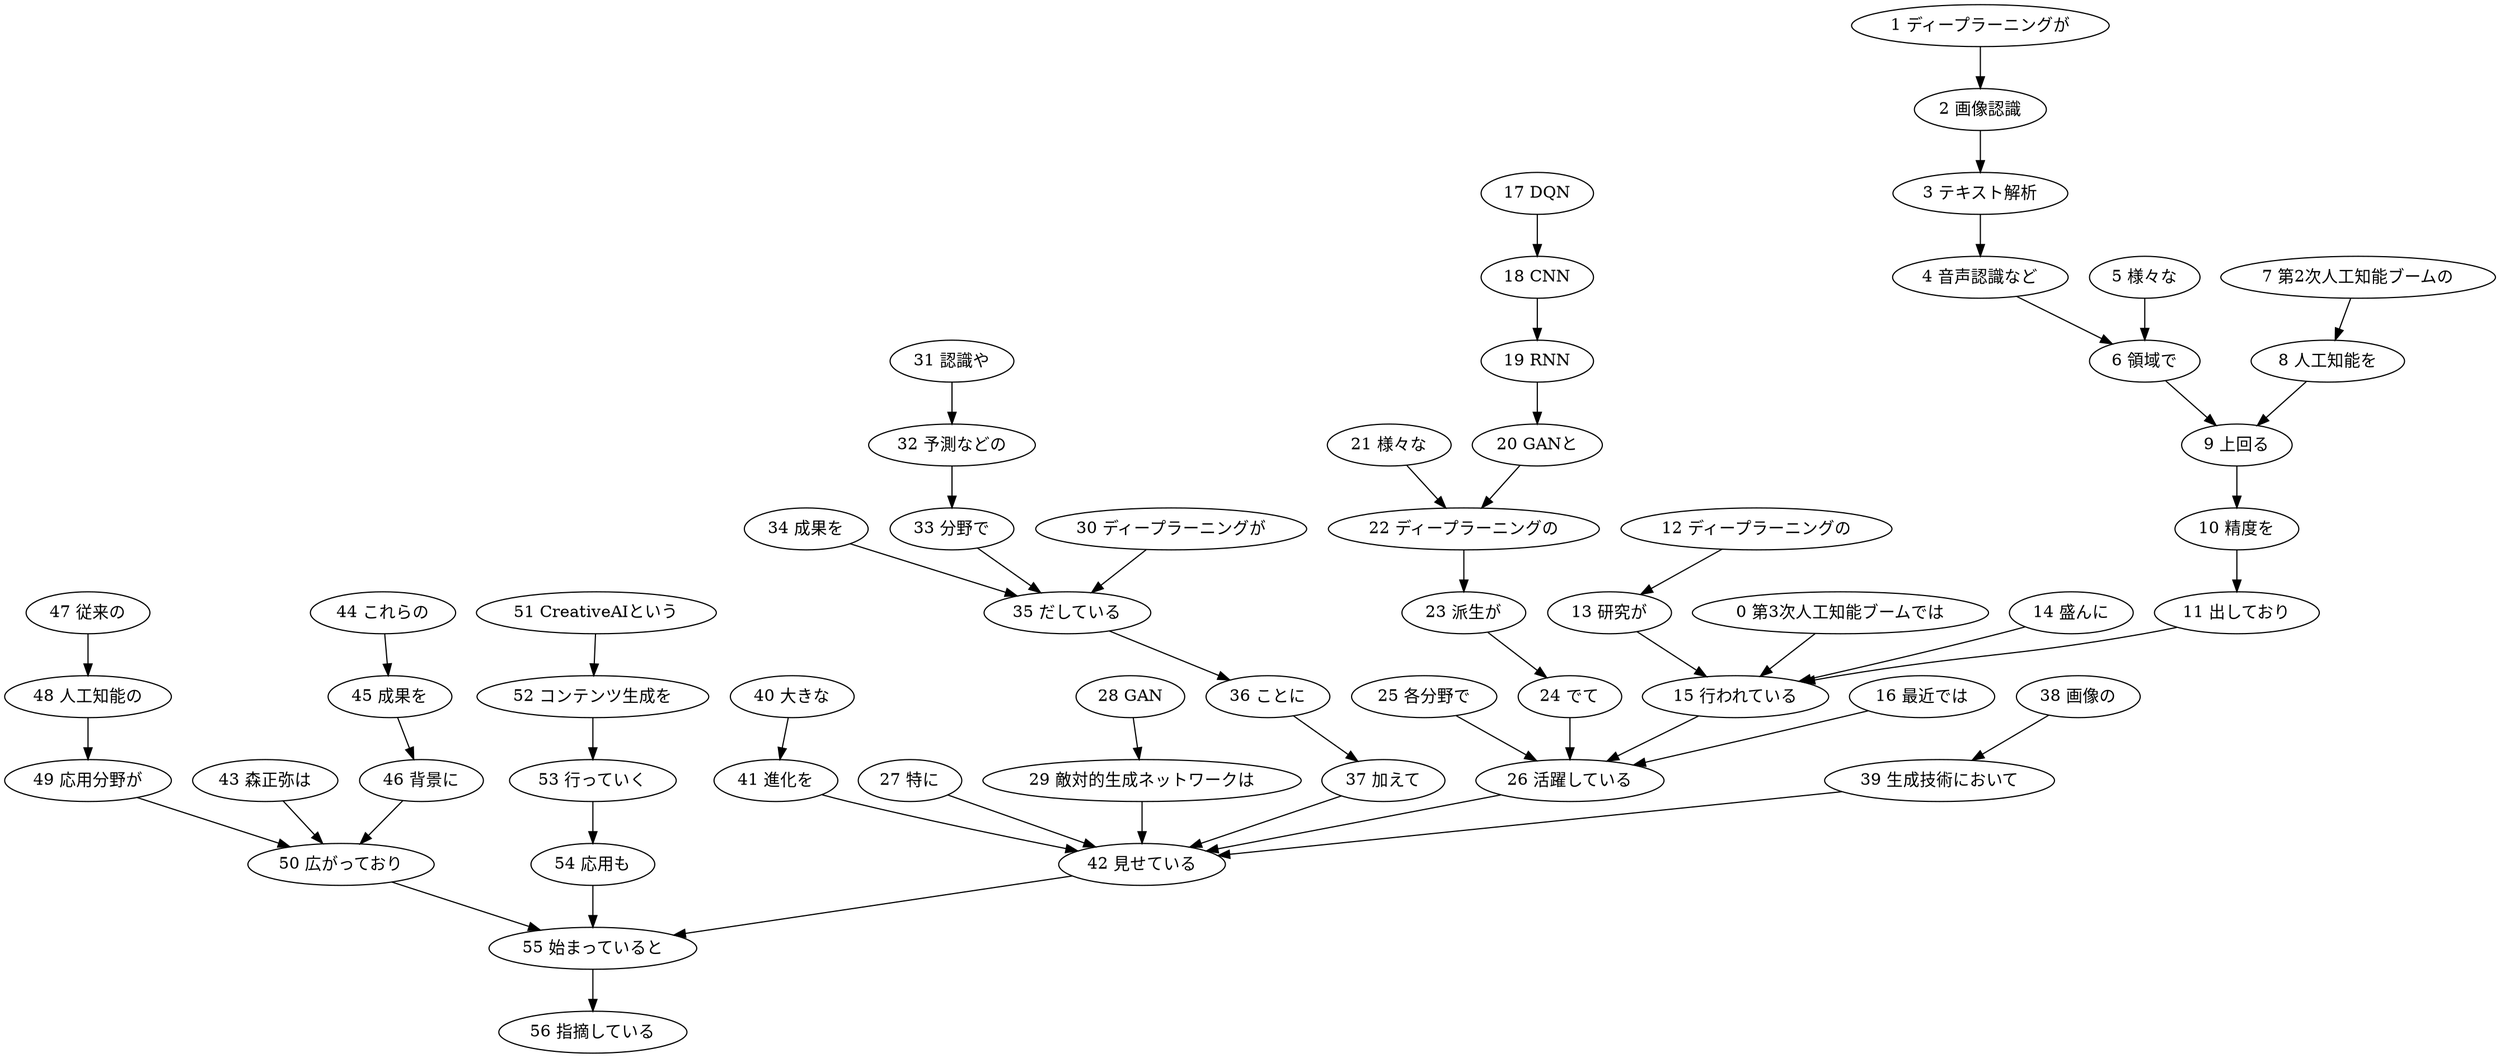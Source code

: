 digraph {
	"1 ディープラーニングが"
	"2 画像認識"
	"1 ディープラーニングが" -> "2 画像認識"
	"2 画像認識"
	"3 テキスト解析"
	"2 画像認識" -> "3 テキスト解析"
	"3 テキスト解析"
	"4 音声認識など"
	"3 テキスト解析" -> "4 音声認識など"
	"4 音声認識など"
	"6 領域で"
	"4 音声認識など" -> "6 領域で"
	"5 様々な"
	"6 領域で"
	"5 様々な" -> "6 領域で"
	"7 第2次人工知能ブームの"
	"8 人工知能を"
	"7 第2次人工知能ブームの" -> "8 人工知能を"
	"6 領域で"
	"9 上回る"
	"6 領域で" -> "9 上回る"
	"8 人工知能を"
	"9 上回る"
	"8 人工知能を" -> "9 上回る"
	"9 上回る"
	"10 精度を"
	"9 上回る" -> "10 精度を"
	"10 精度を"
	"11 出しており"
	"10 精度を" -> "11 出しており"
	"12 ディープラーニングの"
	"13 研究が"
	"12 ディープラーニングの" -> "13 研究が"
	"0 第3次人工知能ブームでは"
	"15 行われている"
	"0 第3次人工知能ブームでは" -> "15 行われている"
	"11 出しており"
	"15 行われている"
	"11 出しており" -> "15 行われている"
	"13 研究が"
	"15 行われている"
	"13 研究が" -> "15 行われている"
	"14 盛んに"
	"15 行われている"
	"14 盛んに" -> "15 行われている"
	"17 DQN"
	"18 CNN"
	"17 DQN" -> "18 CNN"
	"18 CNN"
	"19 RNN"
	"18 CNN" -> "19 RNN"
	"19 RNN"
	"20 GANと"
	"19 RNN" -> "20 GANと"
	"20 GANと"
	"22 ディープラーニングの"
	"20 GANと" -> "22 ディープラーニングの"
	"21 様々な"
	"22 ディープラーニングの"
	"21 様々な" -> "22 ディープラーニングの"
	"22 ディープラーニングの"
	"23 派生が"
	"22 ディープラーニングの" -> "23 派生が"
	"23 派生が"
	"24 でて"
	"23 派生が" -> "24 でて"
	"15 行われている"
	"26 活躍している"
	"15 行われている" -> "26 活躍している"
	"16 最近では"
	"26 活躍している"
	"16 最近では" -> "26 活躍している"
	"24 でて"
	"26 活躍している"
	"24 でて" -> "26 活躍している"
	"25 各分野で"
	"26 活躍している"
	"25 各分野で" -> "26 活躍している"
	"28 GAN"
	"29 敵対的生成ネットワークは"
	"28 GAN" -> "29 敵対的生成ネットワークは"
	"31 認識や"
	"32 予測などの"
	"31 認識や" -> "32 予測などの"
	"32 予測などの"
	"33 分野で"
	"32 予測などの" -> "33 分野で"
	"30 ディープラーニングが"
	"35 だしている"
	"30 ディープラーニングが" -> "35 だしている"
	"33 分野で"
	"35 だしている"
	"33 分野で" -> "35 だしている"
	"34 成果を"
	"35 だしている"
	"34 成果を" -> "35 だしている"
	"35 だしている"
	"36 ことに"
	"35 だしている" -> "36 ことに"
	"36 ことに"
	"37 加えて"
	"36 ことに" -> "37 加えて"
	"38 画像の"
	"39 生成技術において"
	"38 画像の" -> "39 生成技術において"
	"40 大きな"
	"41 進化を"
	"40 大きな" -> "41 進化を"
	"26 活躍している"
	"42 見せている"
	"26 活躍している" -> "42 見せている"
	"27 特に"
	"42 見せている"
	"27 特に" -> "42 見せている"
	"29 敵対的生成ネットワークは"
	"42 見せている"
	"29 敵対的生成ネットワークは" -> "42 見せている"
	"37 加えて"
	"42 見せている"
	"37 加えて" -> "42 見せている"
	"39 生成技術において"
	"42 見せている"
	"39 生成技術において" -> "42 見せている"
	"41 進化を"
	"42 見せている"
	"41 進化を" -> "42 見せている"
	"44 これらの"
	"45 成果を"
	"44 これらの" -> "45 成果を"
	"45 成果を"
	"46 背景に"
	"45 成果を" -> "46 背景に"
	"47 従来の"
	"48 人工知能の"
	"47 従来の" -> "48 人工知能の"
	"48 人工知能の"
	"49 応用分野が"
	"48 人工知能の" -> "49 応用分野が"
	"43 森正弥は"
	"50 広がっており"
	"43 森正弥は" -> "50 広がっており"
	"46 背景に"
	"50 広がっており"
	"46 背景に" -> "50 広がっており"
	"49 応用分野が"
	"50 広がっており"
	"49 応用分野が" -> "50 広がっており"
	"51 CreativeAIという"
	"52 コンテンツ生成を"
	"51 CreativeAIという" -> "52 コンテンツ生成を"
	"52 コンテンツ生成を"
	"53 行っていく"
	"52 コンテンツ生成を" -> "53 行っていく"
	"53 行っていく"
	"54 応用も"
	"53 行っていく" -> "54 応用も"
	"42 見せている"
	"55 始まっていると"
	"42 見せている" -> "55 始まっていると"
	"50 広がっており"
	"55 始まっていると"
	"50 広がっており" -> "55 始まっていると"
	"54 応用も"
	"55 始まっていると"
	"54 応用も" -> "55 始まっていると"
	"55 始まっていると"
	"56 指摘している"
	"55 始まっていると" -> "56 指摘している"
}

